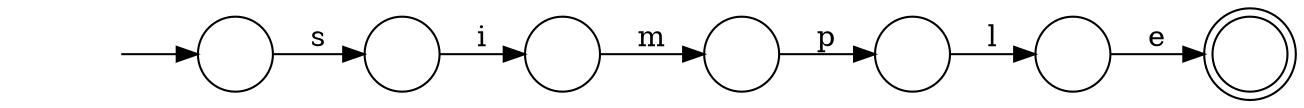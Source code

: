 digraph Automaton {
  rankdir = LR;
  0 [shape=circle,label=""];
  0 -> 5 [label="e"]
  1 [shape=circle,label=""];
  initial [shape=plaintext,label=""];
  initial -> 1
  1 -> 2 [label="s"]
  2 [shape=circle,label=""];
  2 -> 3 [label="i"]
  3 [shape=circle,label=""];
  3 -> 6 [label="m"]
  4 [shape=circle,label=""];
  4 -> 0 [label="l"]
  5 [shape=doublecircle,label=""];
  6 [shape=circle,label=""];
  6 -> 4 [label="p"]
}
